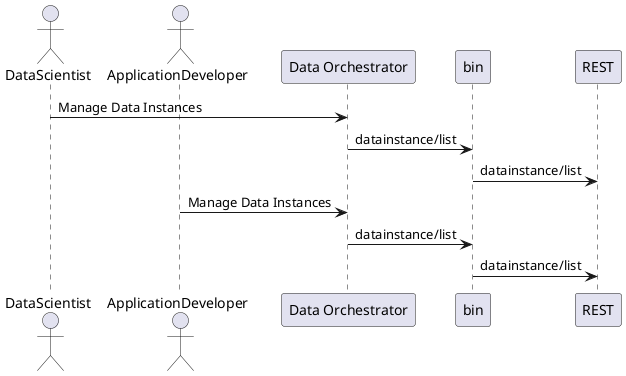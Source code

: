 @startuml

actor "DataScientist" as datascientist

actor "ApplicationDeveloper" as applicationdeveloper




datascientist -> "Data Orchestrator": Manage Data Instances
"Data Orchestrator" -> bin: datainstance/list
bin -> REST: datainstance/list

applicationdeveloper -> "Data Orchestrator": Manage Data Instances
"Data Orchestrator" -> bin: datainstance/list
bin -> REST: datainstance/list


@enduml
